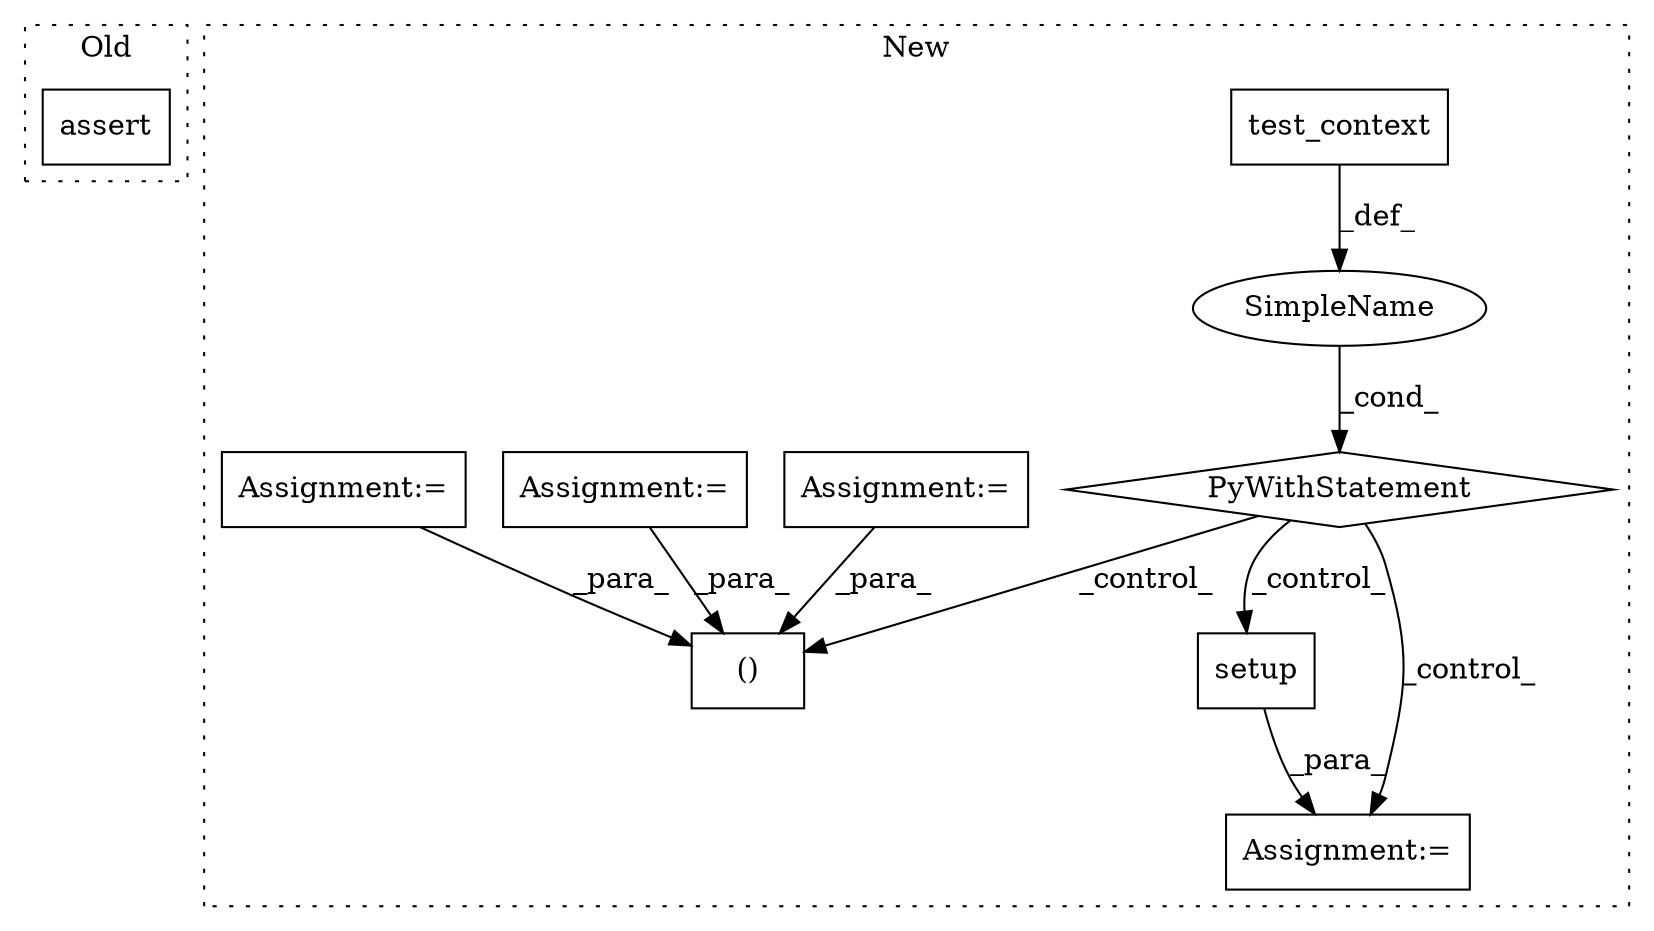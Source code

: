 digraph G {
subgraph cluster0 {
1 [label="assert" a="32" s="2535,2566" l="11,1" shape="box"];
label = "Old";
style="dotted";
}
subgraph cluster1 {
2 [label="setup" a="32" s="3046" l="7" shape="box"];
3 [label="Assignment:=" a="7" s="3039" l="2" shape="box"];
4 [label="test_context" a="32" s="2974" l="14" shape="box"];
5 [label="()" a="106" s="3005" l="34" shape="box"];
6 [label="PyWithStatement" a="104" s="2959,2988" l="10,2" shape="diamond"];
7 [label="SimpleName" a="42" s="" l="" shape="ellipse"];
8 [label="Assignment:=" a="7" s="2744" l="2" shape="box"];
9 [label="Assignment:=" a="7" s="2768" l="2" shape="box"];
10 [label="Assignment:=" a="7" s="2556" l="4" shape="box"];
label = "New";
style="dotted";
}
2 -> 3 [label="_para_"];
4 -> 7 [label="_def_"];
6 -> 2 [label="_control_"];
6 -> 3 [label="_control_"];
6 -> 5 [label="_control_"];
7 -> 6 [label="_cond_"];
8 -> 5 [label="_para_"];
9 -> 5 [label="_para_"];
10 -> 5 [label="_para_"];
}